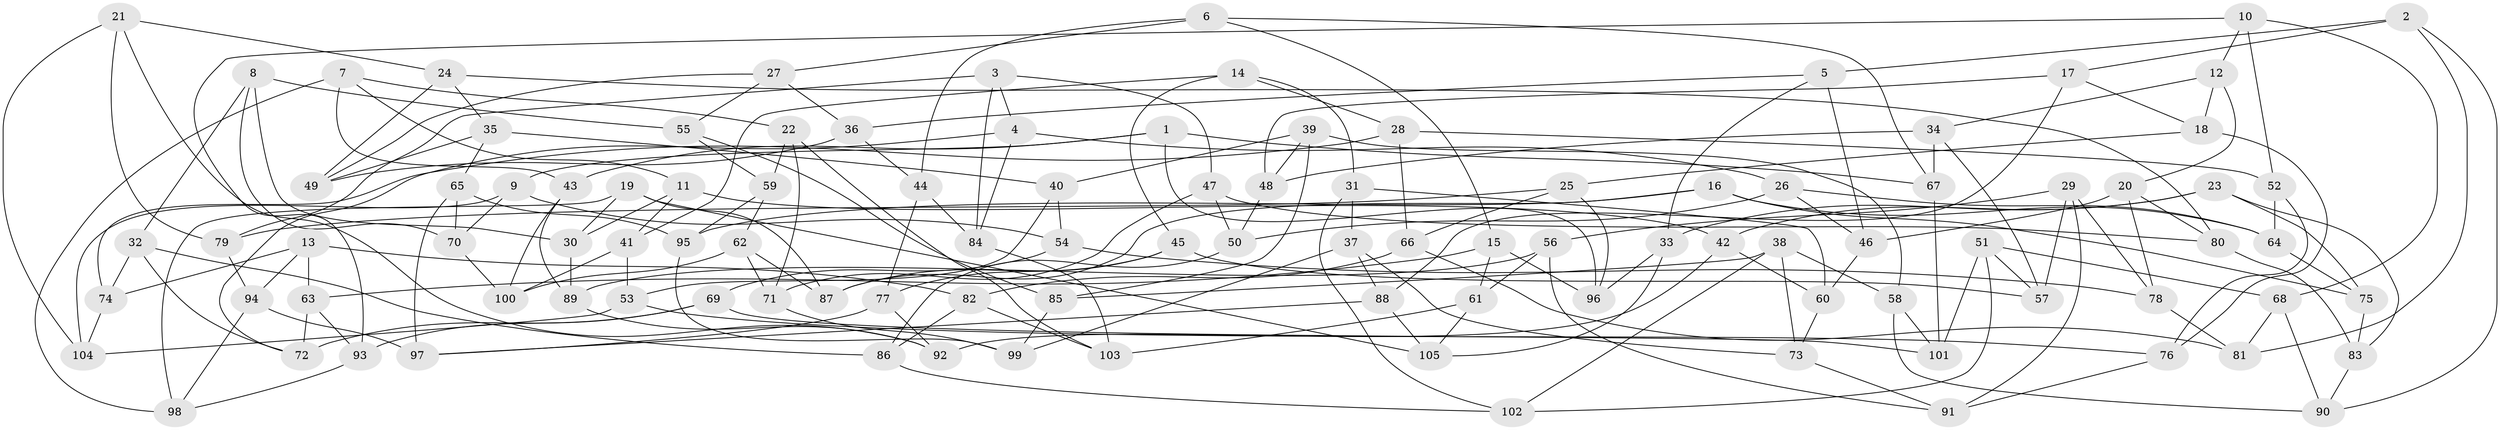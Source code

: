 // coarse degree distribution, {4: 0.30158730158730157, 6: 0.6031746031746031, 5: 0.06349206349206349, 3: 0.031746031746031744}
// Generated by graph-tools (version 1.1) at 2025/24/03/03/25 07:24:24]
// undirected, 105 vertices, 210 edges
graph export_dot {
graph [start="1"]
  node [color=gray90,style=filled];
  1;
  2;
  3;
  4;
  5;
  6;
  7;
  8;
  9;
  10;
  11;
  12;
  13;
  14;
  15;
  16;
  17;
  18;
  19;
  20;
  21;
  22;
  23;
  24;
  25;
  26;
  27;
  28;
  29;
  30;
  31;
  32;
  33;
  34;
  35;
  36;
  37;
  38;
  39;
  40;
  41;
  42;
  43;
  44;
  45;
  46;
  47;
  48;
  49;
  50;
  51;
  52;
  53;
  54;
  55;
  56;
  57;
  58;
  59;
  60;
  61;
  62;
  63;
  64;
  65;
  66;
  67;
  68;
  69;
  70;
  71;
  72;
  73;
  74;
  75;
  76;
  77;
  78;
  79;
  80;
  81;
  82;
  83;
  84;
  85;
  86;
  87;
  88;
  89;
  90;
  91;
  92;
  93;
  94;
  95;
  96;
  97;
  98;
  99;
  100;
  101;
  102;
  103;
  104;
  105;
  1 -- 43;
  1 -- 96;
  1 -- 9;
  1 -- 67;
  2 -- 81;
  2 -- 5;
  2 -- 17;
  2 -- 90;
  3 -- 4;
  3 -- 79;
  3 -- 47;
  3 -- 84;
  4 -- 26;
  4 -- 84;
  4 -- 72;
  5 -- 36;
  5 -- 33;
  5 -- 46;
  6 -- 67;
  6 -- 15;
  6 -- 44;
  6 -- 27;
  7 -- 22;
  7 -- 98;
  7 -- 11;
  7 -- 43;
  8 -- 55;
  8 -- 32;
  8 -- 70;
  8 -- 30;
  9 -- 104;
  9 -- 54;
  9 -- 70;
  10 -- 12;
  10 -- 93;
  10 -- 68;
  10 -- 52;
  11 -- 41;
  11 -- 30;
  11 -- 42;
  12 -- 34;
  12 -- 18;
  12 -- 20;
  13 -- 94;
  13 -- 63;
  13 -- 82;
  13 -- 74;
  14 -- 31;
  14 -- 28;
  14 -- 45;
  14 -- 41;
  15 -- 61;
  15 -- 96;
  15 -- 63;
  16 -- 75;
  16 -- 87;
  16 -- 95;
  16 -- 64;
  17 -- 48;
  17 -- 88;
  17 -- 18;
  18 -- 76;
  18 -- 25;
  19 -- 105;
  19 -- 30;
  19 -- 87;
  19 -- 98;
  20 -- 78;
  20 -- 46;
  20 -- 80;
  21 -- 92;
  21 -- 104;
  21 -- 79;
  21 -- 24;
  22 -- 59;
  22 -- 103;
  22 -- 71;
  23 -- 42;
  23 -- 33;
  23 -- 75;
  23 -- 83;
  24 -- 49;
  24 -- 80;
  24 -- 35;
  25 -- 79;
  25 -- 96;
  25 -- 66;
  26 -- 50;
  26 -- 64;
  26 -- 46;
  27 -- 55;
  27 -- 36;
  27 -- 49;
  28 -- 66;
  28 -- 52;
  28 -- 74;
  29 -- 57;
  29 -- 56;
  29 -- 78;
  29 -- 91;
  30 -- 89;
  31 -- 37;
  31 -- 102;
  31 -- 60;
  32 -- 86;
  32 -- 72;
  32 -- 74;
  33 -- 96;
  33 -- 105;
  34 -- 48;
  34 -- 57;
  34 -- 67;
  35 -- 49;
  35 -- 40;
  35 -- 65;
  36 -- 44;
  36 -- 49;
  37 -- 99;
  37 -- 88;
  37 -- 73;
  38 -- 85;
  38 -- 73;
  38 -- 58;
  38 -- 102;
  39 -- 48;
  39 -- 40;
  39 -- 58;
  39 -- 85;
  40 -- 53;
  40 -- 54;
  41 -- 53;
  41 -- 100;
  42 -- 92;
  42 -- 60;
  43 -- 100;
  43 -- 89;
  44 -- 84;
  44 -- 77;
  45 -- 77;
  45 -- 87;
  45 -- 57;
  46 -- 60;
  47 -- 71;
  47 -- 50;
  47 -- 80;
  48 -- 50;
  50 -- 86;
  51 -- 102;
  51 -- 101;
  51 -- 68;
  51 -- 57;
  52 -- 76;
  52 -- 64;
  53 -- 104;
  53 -- 76;
  54 -- 69;
  54 -- 78;
  55 -- 59;
  55 -- 85;
  56 -- 61;
  56 -- 91;
  56 -- 89;
  58 -- 90;
  58 -- 101;
  59 -- 62;
  59 -- 95;
  60 -- 73;
  61 -- 103;
  61 -- 105;
  62 -- 100;
  62 -- 87;
  62 -- 71;
  63 -- 93;
  63 -- 72;
  64 -- 75;
  65 -- 95;
  65 -- 97;
  65 -- 70;
  66 -- 81;
  66 -- 82;
  67 -- 101;
  68 -- 90;
  68 -- 81;
  69 -- 93;
  69 -- 101;
  69 -- 72;
  70 -- 100;
  71 -- 99;
  73 -- 91;
  74 -- 104;
  75 -- 83;
  76 -- 91;
  77 -- 97;
  77 -- 92;
  78 -- 81;
  79 -- 94;
  80 -- 83;
  82 -- 103;
  82 -- 86;
  83 -- 90;
  84 -- 103;
  85 -- 99;
  86 -- 102;
  88 -- 105;
  88 -- 97;
  89 -- 92;
  93 -- 98;
  94 -- 98;
  94 -- 97;
  95 -- 99;
}
